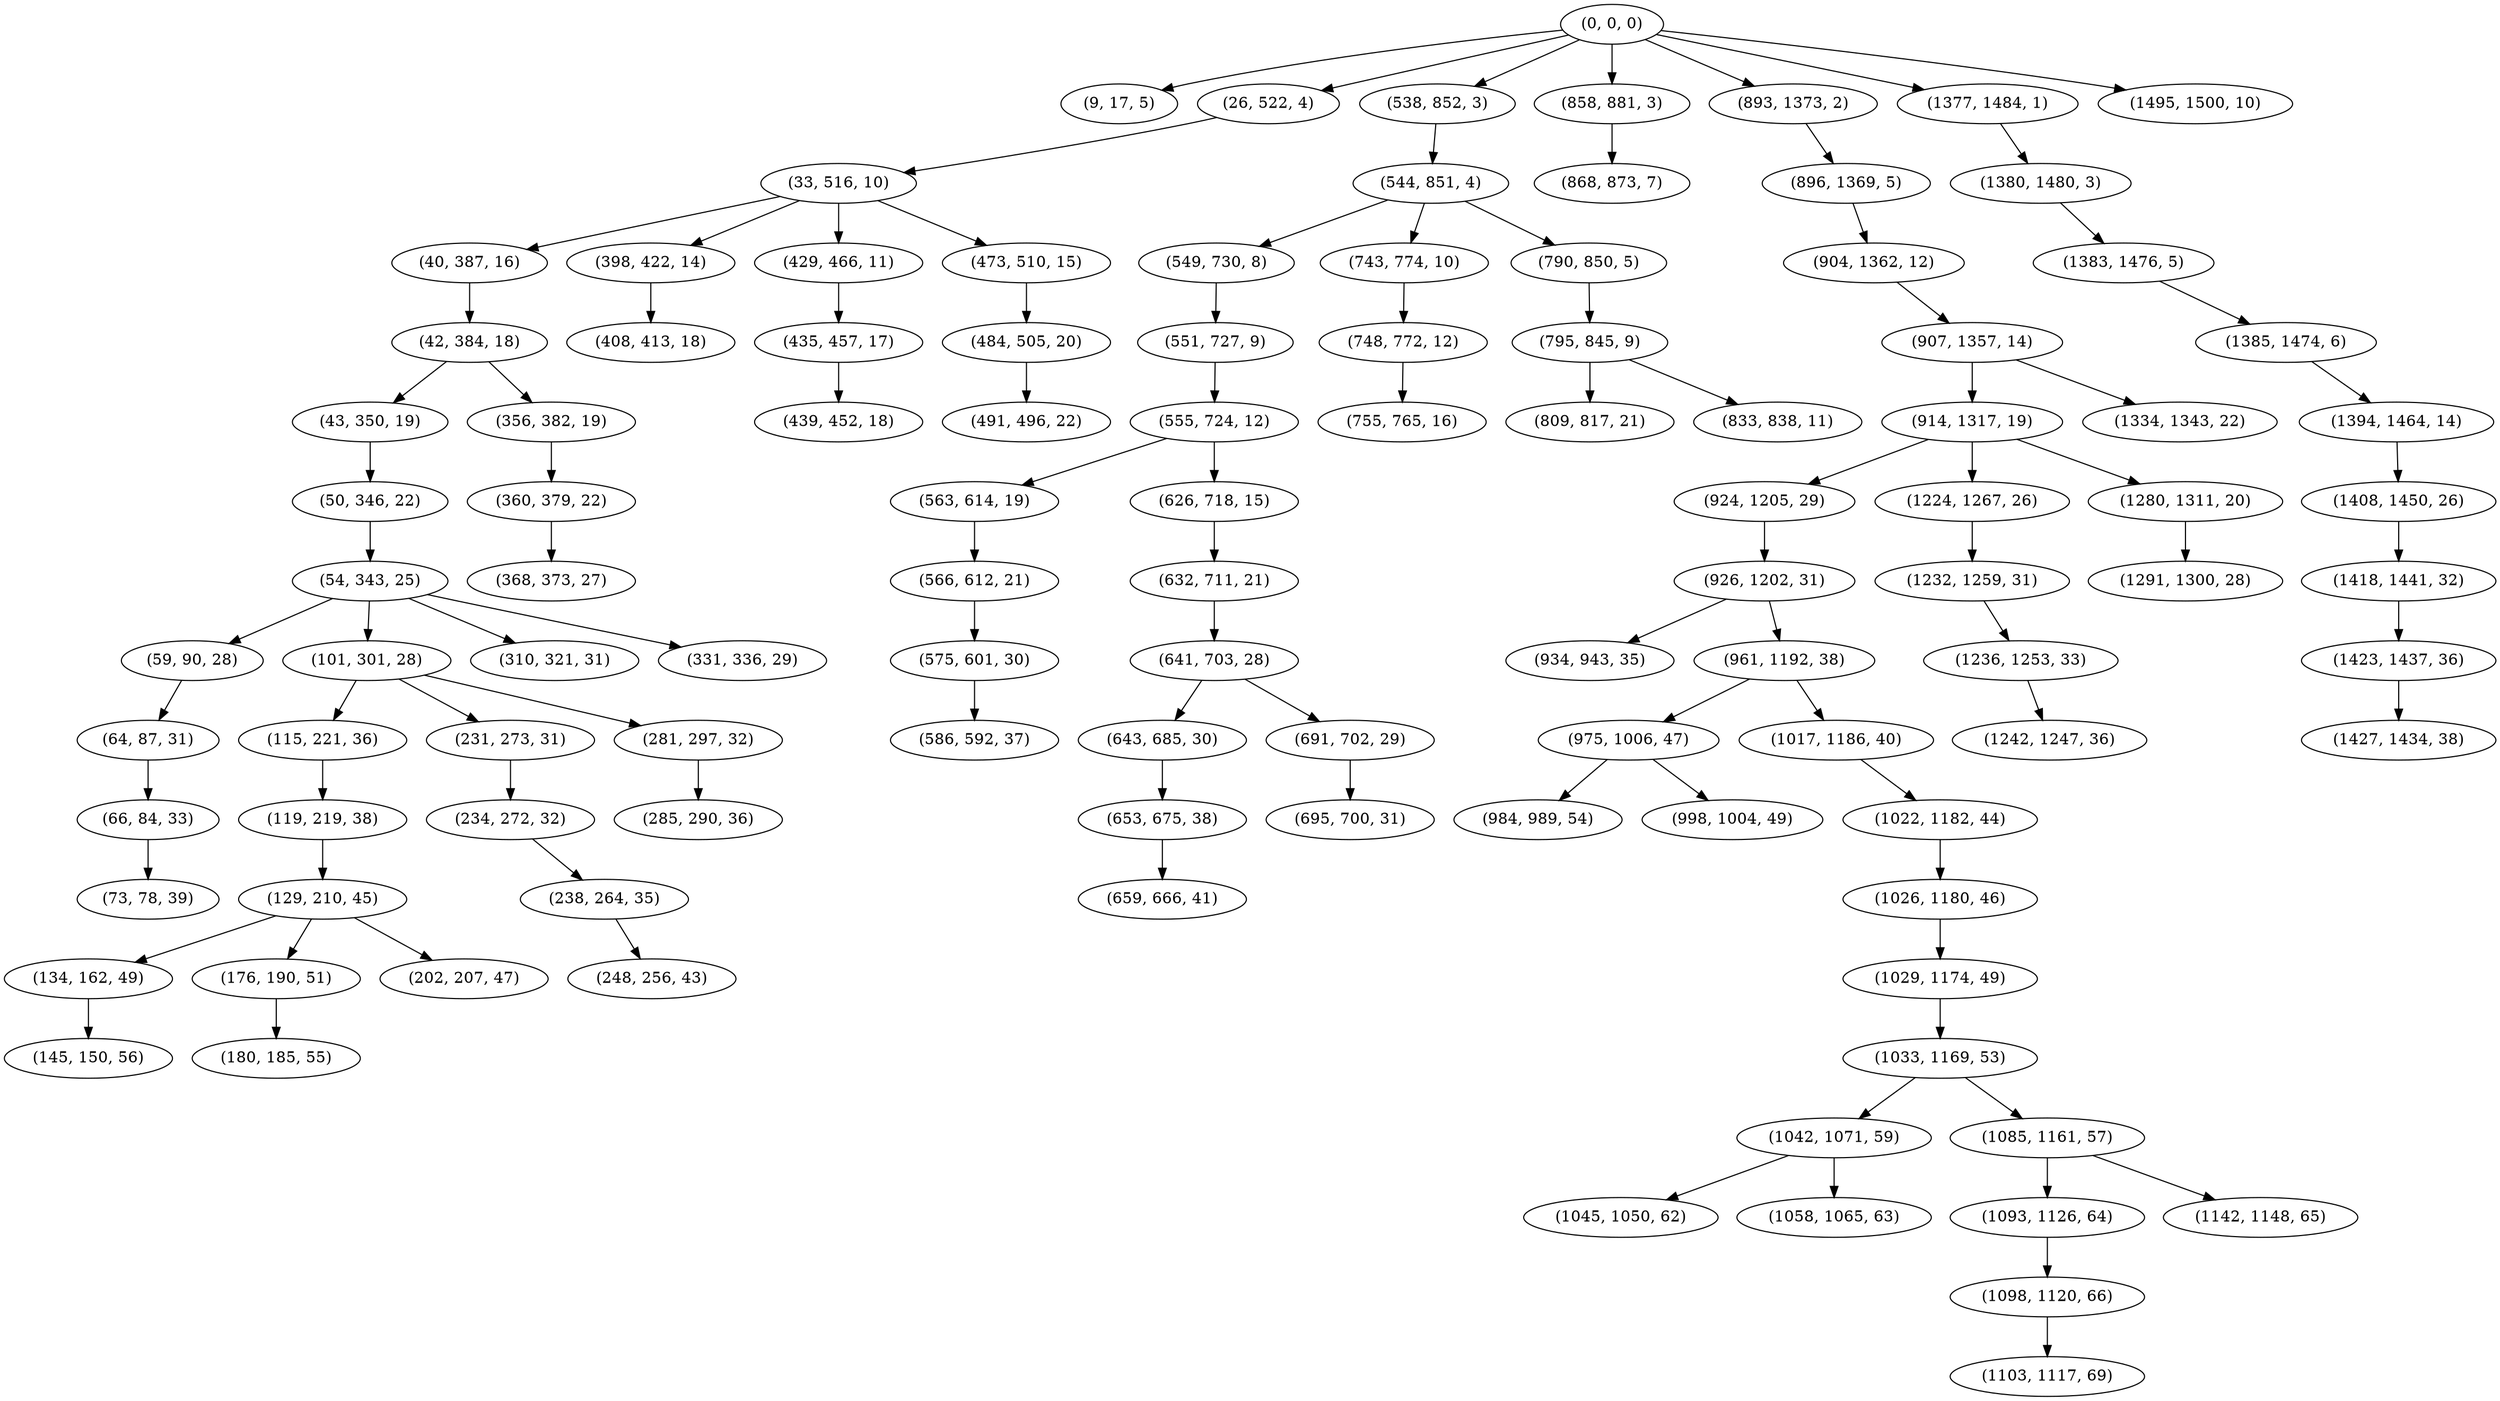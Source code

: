 digraph tree {
    "(0, 0, 0)";
    "(9, 17, 5)";
    "(26, 522, 4)";
    "(33, 516, 10)";
    "(40, 387, 16)";
    "(42, 384, 18)";
    "(43, 350, 19)";
    "(50, 346, 22)";
    "(54, 343, 25)";
    "(59, 90, 28)";
    "(64, 87, 31)";
    "(66, 84, 33)";
    "(73, 78, 39)";
    "(101, 301, 28)";
    "(115, 221, 36)";
    "(119, 219, 38)";
    "(129, 210, 45)";
    "(134, 162, 49)";
    "(145, 150, 56)";
    "(176, 190, 51)";
    "(180, 185, 55)";
    "(202, 207, 47)";
    "(231, 273, 31)";
    "(234, 272, 32)";
    "(238, 264, 35)";
    "(248, 256, 43)";
    "(281, 297, 32)";
    "(285, 290, 36)";
    "(310, 321, 31)";
    "(331, 336, 29)";
    "(356, 382, 19)";
    "(360, 379, 22)";
    "(368, 373, 27)";
    "(398, 422, 14)";
    "(408, 413, 18)";
    "(429, 466, 11)";
    "(435, 457, 17)";
    "(439, 452, 18)";
    "(473, 510, 15)";
    "(484, 505, 20)";
    "(491, 496, 22)";
    "(538, 852, 3)";
    "(544, 851, 4)";
    "(549, 730, 8)";
    "(551, 727, 9)";
    "(555, 724, 12)";
    "(563, 614, 19)";
    "(566, 612, 21)";
    "(575, 601, 30)";
    "(586, 592, 37)";
    "(626, 718, 15)";
    "(632, 711, 21)";
    "(641, 703, 28)";
    "(643, 685, 30)";
    "(653, 675, 38)";
    "(659, 666, 41)";
    "(691, 702, 29)";
    "(695, 700, 31)";
    "(743, 774, 10)";
    "(748, 772, 12)";
    "(755, 765, 16)";
    "(790, 850, 5)";
    "(795, 845, 9)";
    "(809, 817, 21)";
    "(833, 838, 11)";
    "(858, 881, 3)";
    "(868, 873, 7)";
    "(893, 1373, 2)";
    "(896, 1369, 5)";
    "(904, 1362, 12)";
    "(907, 1357, 14)";
    "(914, 1317, 19)";
    "(924, 1205, 29)";
    "(926, 1202, 31)";
    "(934, 943, 35)";
    "(961, 1192, 38)";
    "(975, 1006, 47)";
    "(984, 989, 54)";
    "(998, 1004, 49)";
    "(1017, 1186, 40)";
    "(1022, 1182, 44)";
    "(1026, 1180, 46)";
    "(1029, 1174, 49)";
    "(1033, 1169, 53)";
    "(1042, 1071, 59)";
    "(1045, 1050, 62)";
    "(1058, 1065, 63)";
    "(1085, 1161, 57)";
    "(1093, 1126, 64)";
    "(1098, 1120, 66)";
    "(1103, 1117, 69)";
    "(1142, 1148, 65)";
    "(1224, 1267, 26)";
    "(1232, 1259, 31)";
    "(1236, 1253, 33)";
    "(1242, 1247, 36)";
    "(1280, 1311, 20)";
    "(1291, 1300, 28)";
    "(1334, 1343, 22)";
    "(1377, 1484, 1)";
    "(1380, 1480, 3)";
    "(1383, 1476, 5)";
    "(1385, 1474, 6)";
    "(1394, 1464, 14)";
    "(1408, 1450, 26)";
    "(1418, 1441, 32)";
    "(1423, 1437, 36)";
    "(1427, 1434, 38)";
    "(1495, 1500, 10)";
    "(0, 0, 0)" -> "(9, 17, 5)";
    "(0, 0, 0)" -> "(26, 522, 4)";
    "(0, 0, 0)" -> "(538, 852, 3)";
    "(0, 0, 0)" -> "(858, 881, 3)";
    "(0, 0, 0)" -> "(893, 1373, 2)";
    "(0, 0, 0)" -> "(1377, 1484, 1)";
    "(0, 0, 0)" -> "(1495, 1500, 10)";
    "(26, 522, 4)" -> "(33, 516, 10)";
    "(33, 516, 10)" -> "(40, 387, 16)";
    "(33, 516, 10)" -> "(398, 422, 14)";
    "(33, 516, 10)" -> "(429, 466, 11)";
    "(33, 516, 10)" -> "(473, 510, 15)";
    "(40, 387, 16)" -> "(42, 384, 18)";
    "(42, 384, 18)" -> "(43, 350, 19)";
    "(42, 384, 18)" -> "(356, 382, 19)";
    "(43, 350, 19)" -> "(50, 346, 22)";
    "(50, 346, 22)" -> "(54, 343, 25)";
    "(54, 343, 25)" -> "(59, 90, 28)";
    "(54, 343, 25)" -> "(101, 301, 28)";
    "(54, 343, 25)" -> "(310, 321, 31)";
    "(54, 343, 25)" -> "(331, 336, 29)";
    "(59, 90, 28)" -> "(64, 87, 31)";
    "(64, 87, 31)" -> "(66, 84, 33)";
    "(66, 84, 33)" -> "(73, 78, 39)";
    "(101, 301, 28)" -> "(115, 221, 36)";
    "(101, 301, 28)" -> "(231, 273, 31)";
    "(101, 301, 28)" -> "(281, 297, 32)";
    "(115, 221, 36)" -> "(119, 219, 38)";
    "(119, 219, 38)" -> "(129, 210, 45)";
    "(129, 210, 45)" -> "(134, 162, 49)";
    "(129, 210, 45)" -> "(176, 190, 51)";
    "(129, 210, 45)" -> "(202, 207, 47)";
    "(134, 162, 49)" -> "(145, 150, 56)";
    "(176, 190, 51)" -> "(180, 185, 55)";
    "(231, 273, 31)" -> "(234, 272, 32)";
    "(234, 272, 32)" -> "(238, 264, 35)";
    "(238, 264, 35)" -> "(248, 256, 43)";
    "(281, 297, 32)" -> "(285, 290, 36)";
    "(356, 382, 19)" -> "(360, 379, 22)";
    "(360, 379, 22)" -> "(368, 373, 27)";
    "(398, 422, 14)" -> "(408, 413, 18)";
    "(429, 466, 11)" -> "(435, 457, 17)";
    "(435, 457, 17)" -> "(439, 452, 18)";
    "(473, 510, 15)" -> "(484, 505, 20)";
    "(484, 505, 20)" -> "(491, 496, 22)";
    "(538, 852, 3)" -> "(544, 851, 4)";
    "(544, 851, 4)" -> "(549, 730, 8)";
    "(544, 851, 4)" -> "(743, 774, 10)";
    "(544, 851, 4)" -> "(790, 850, 5)";
    "(549, 730, 8)" -> "(551, 727, 9)";
    "(551, 727, 9)" -> "(555, 724, 12)";
    "(555, 724, 12)" -> "(563, 614, 19)";
    "(555, 724, 12)" -> "(626, 718, 15)";
    "(563, 614, 19)" -> "(566, 612, 21)";
    "(566, 612, 21)" -> "(575, 601, 30)";
    "(575, 601, 30)" -> "(586, 592, 37)";
    "(626, 718, 15)" -> "(632, 711, 21)";
    "(632, 711, 21)" -> "(641, 703, 28)";
    "(641, 703, 28)" -> "(643, 685, 30)";
    "(641, 703, 28)" -> "(691, 702, 29)";
    "(643, 685, 30)" -> "(653, 675, 38)";
    "(653, 675, 38)" -> "(659, 666, 41)";
    "(691, 702, 29)" -> "(695, 700, 31)";
    "(743, 774, 10)" -> "(748, 772, 12)";
    "(748, 772, 12)" -> "(755, 765, 16)";
    "(790, 850, 5)" -> "(795, 845, 9)";
    "(795, 845, 9)" -> "(809, 817, 21)";
    "(795, 845, 9)" -> "(833, 838, 11)";
    "(858, 881, 3)" -> "(868, 873, 7)";
    "(893, 1373, 2)" -> "(896, 1369, 5)";
    "(896, 1369, 5)" -> "(904, 1362, 12)";
    "(904, 1362, 12)" -> "(907, 1357, 14)";
    "(907, 1357, 14)" -> "(914, 1317, 19)";
    "(907, 1357, 14)" -> "(1334, 1343, 22)";
    "(914, 1317, 19)" -> "(924, 1205, 29)";
    "(914, 1317, 19)" -> "(1224, 1267, 26)";
    "(914, 1317, 19)" -> "(1280, 1311, 20)";
    "(924, 1205, 29)" -> "(926, 1202, 31)";
    "(926, 1202, 31)" -> "(934, 943, 35)";
    "(926, 1202, 31)" -> "(961, 1192, 38)";
    "(961, 1192, 38)" -> "(975, 1006, 47)";
    "(961, 1192, 38)" -> "(1017, 1186, 40)";
    "(975, 1006, 47)" -> "(984, 989, 54)";
    "(975, 1006, 47)" -> "(998, 1004, 49)";
    "(1017, 1186, 40)" -> "(1022, 1182, 44)";
    "(1022, 1182, 44)" -> "(1026, 1180, 46)";
    "(1026, 1180, 46)" -> "(1029, 1174, 49)";
    "(1029, 1174, 49)" -> "(1033, 1169, 53)";
    "(1033, 1169, 53)" -> "(1042, 1071, 59)";
    "(1033, 1169, 53)" -> "(1085, 1161, 57)";
    "(1042, 1071, 59)" -> "(1045, 1050, 62)";
    "(1042, 1071, 59)" -> "(1058, 1065, 63)";
    "(1085, 1161, 57)" -> "(1093, 1126, 64)";
    "(1085, 1161, 57)" -> "(1142, 1148, 65)";
    "(1093, 1126, 64)" -> "(1098, 1120, 66)";
    "(1098, 1120, 66)" -> "(1103, 1117, 69)";
    "(1224, 1267, 26)" -> "(1232, 1259, 31)";
    "(1232, 1259, 31)" -> "(1236, 1253, 33)";
    "(1236, 1253, 33)" -> "(1242, 1247, 36)";
    "(1280, 1311, 20)" -> "(1291, 1300, 28)";
    "(1377, 1484, 1)" -> "(1380, 1480, 3)";
    "(1380, 1480, 3)" -> "(1383, 1476, 5)";
    "(1383, 1476, 5)" -> "(1385, 1474, 6)";
    "(1385, 1474, 6)" -> "(1394, 1464, 14)";
    "(1394, 1464, 14)" -> "(1408, 1450, 26)";
    "(1408, 1450, 26)" -> "(1418, 1441, 32)";
    "(1418, 1441, 32)" -> "(1423, 1437, 36)";
    "(1423, 1437, 36)" -> "(1427, 1434, 38)";
}
